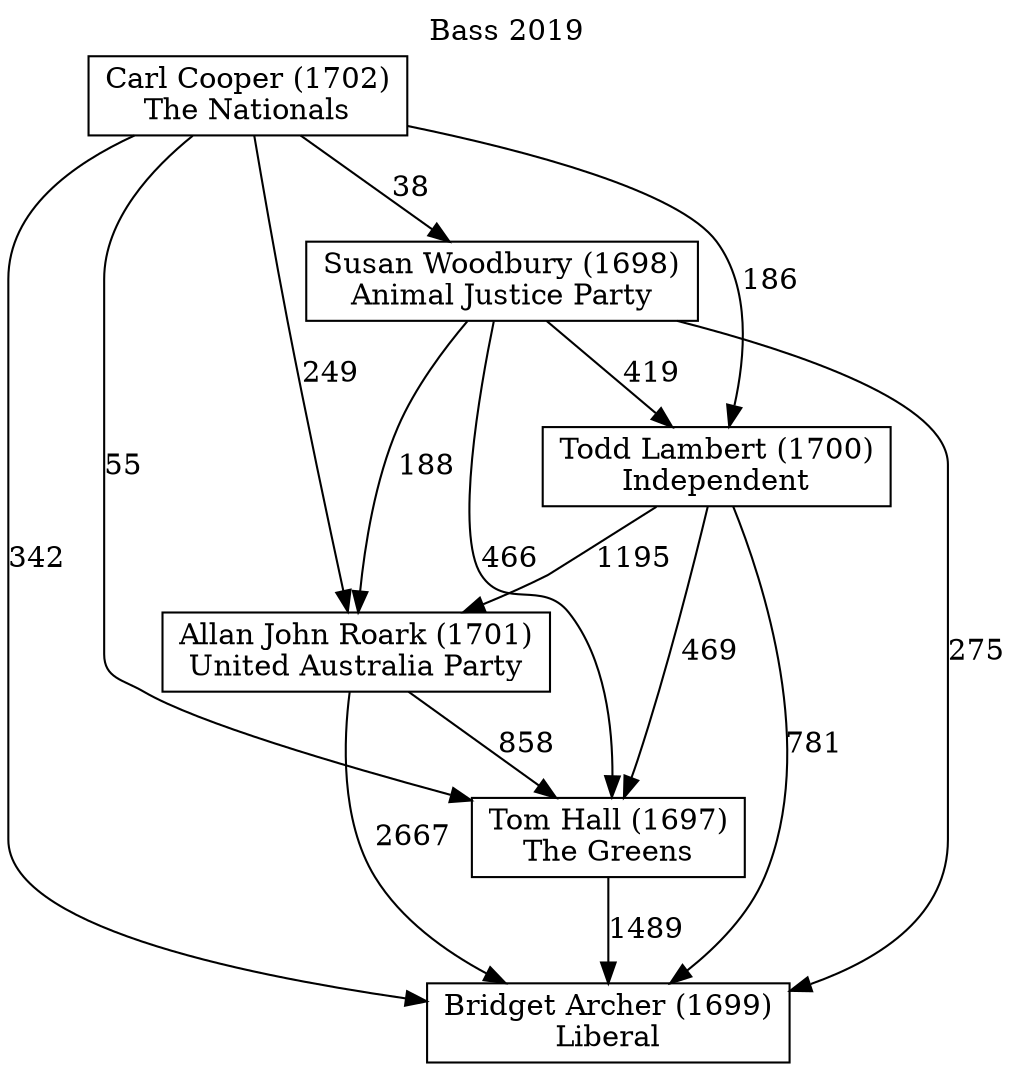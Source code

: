 // House preference flow
digraph "Bridget Archer (1699)_Bass_2019" {
	graph [label="Bass 2019" labelloc=t mclimit=2]
	node [shape=box]
	"Bridget Archer (1699)" [label="Bridget Archer (1699)
Liberal"]
	"Tom Hall (1697)" [label="Tom Hall (1697)
The Greens"]
	"Allan John Roark (1701)" [label="Allan John Roark (1701)
United Australia Party"]
	"Todd Lambert (1700)" [label="Todd Lambert (1700)
Independent"]
	"Susan Woodbury (1698)" [label="Susan Woodbury (1698)
Animal Justice Party"]
	"Carl Cooper (1702)" [label="Carl Cooper (1702)
The Nationals"]
	"Tom Hall (1697)" -> "Bridget Archer (1699)" [label=1489]
	"Allan John Roark (1701)" -> "Tom Hall (1697)" [label=858]
	"Todd Lambert (1700)" -> "Allan John Roark (1701)" [label=1195]
	"Susan Woodbury (1698)" -> "Todd Lambert (1700)" [label=419]
	"Carl Cooper (1702)" -> "Susan Woodbury (1698)" [label=38]
	"Allan John Roark (1701)" -> "Bridget Archer (1699)" [label=2667]
	"Todd Lambert (1700)" -> "Bridget Archer (1699)" [label=781]
	"Susan Woodbury (1698)" -> "Bridget Archer (1699)" [label=275]
	"Carl Cooper (1702)" -> "Bridget Archer (1699)" [label=342]
	"Carl Cooper (1702)" -> "Todd Lambert (1700)" [label=186]
	"Susan Woodbury (1698)" -> "Allan John Roark (1701)" [label=188]
	"Carl Cooper (1702)" -> "Allan John Roark (1701)" [label=249]
	"Todd Lambert (1700)" -> "Tom Hall (1697)" [label=469]
	"Susan Woodbury (1698)" -> "Tom Hall (1697)" [label=466]
	"Carl Cooper (1702)" -> "Tom Hall (1697)" [label=55]
}
